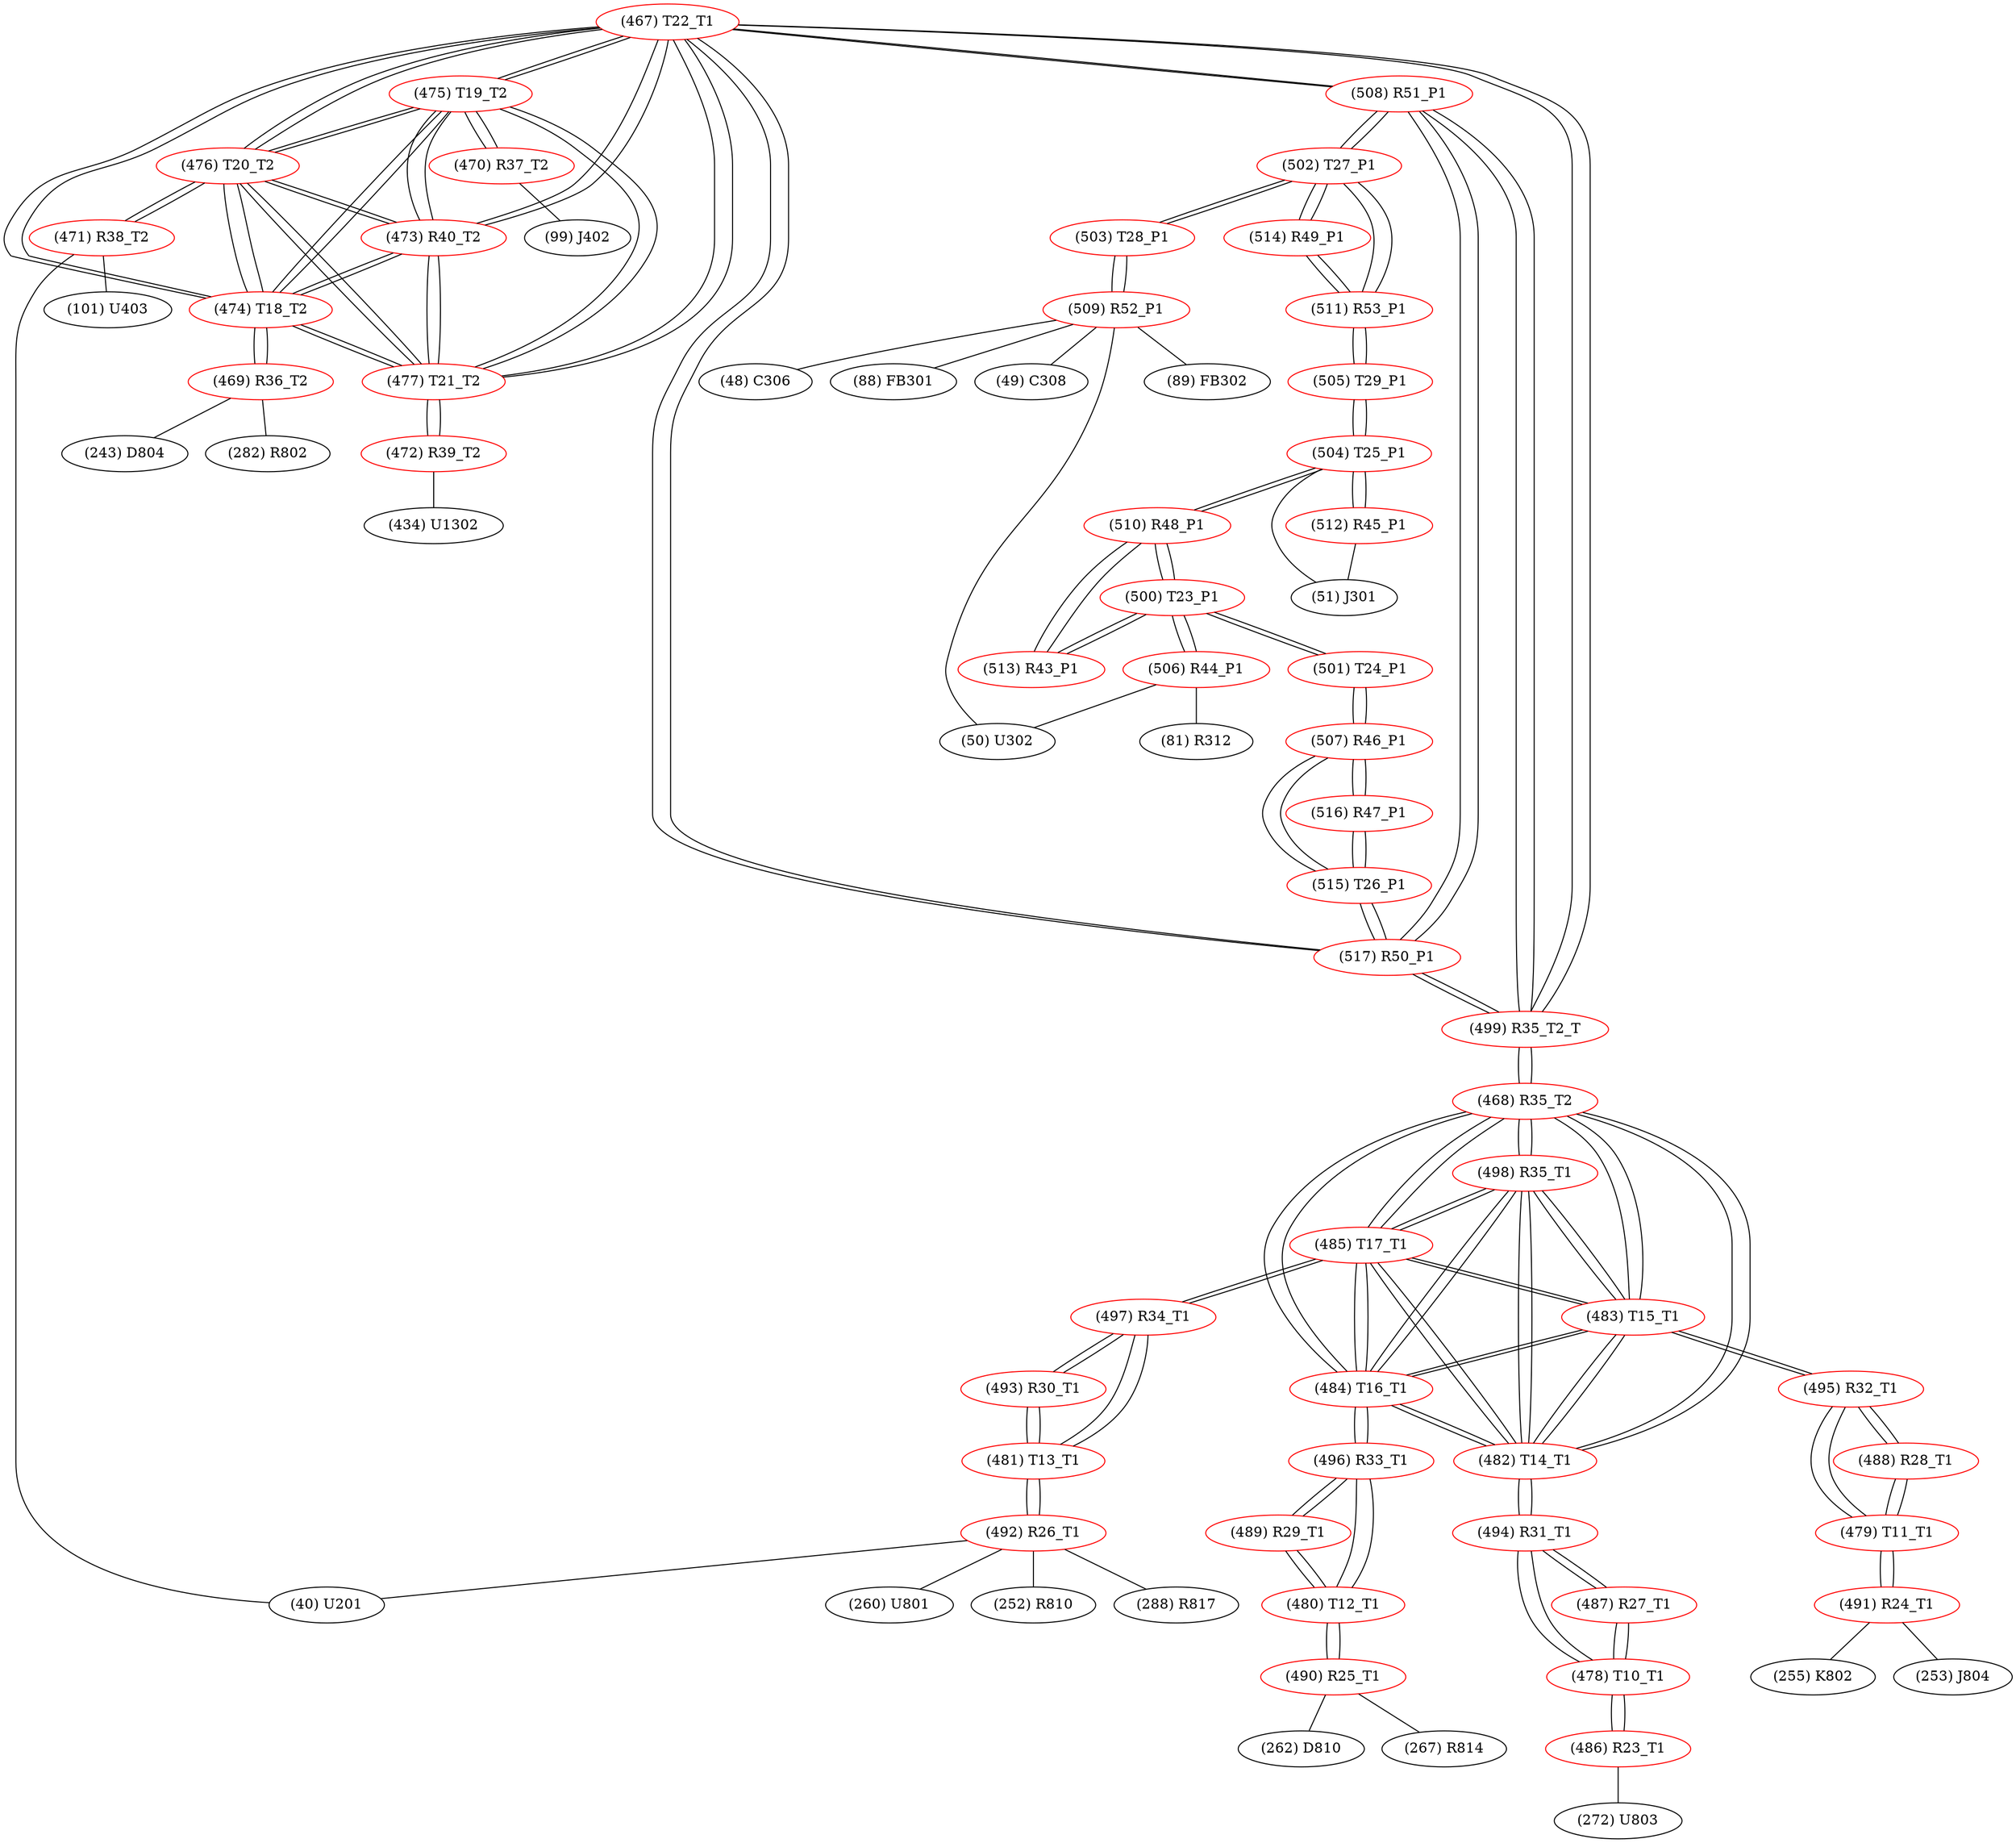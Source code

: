 graph {
	467 [label="(467) T22_T1" color=red]
	475 [label="(475) T19_T2"]
	476 [label="(476) T20_T2"]
	477 [label="(477) T21_T2"]
	474 [label="(474) T18_T2"]
	473 [label="(473) R40_T2"]
	508 [label="(508) R51_P1"]
	517 [label="(517) R50_P1"]
	499 [label="(499) R35_T2_T"]
	468 [label="(468) R35_T2" color=red]
	483 [label="(483) T15_T1"]
	484 [label="(484) T16_T1"]
	482 [label="(482) T14_T1"]
	485 [label="(485) T17_T1"]
	498 [label="(498) R35_T1"]
	499 [label="(499) R35_T2_T"]
	469 [label="(469) R36_T2" color=red]
	282 [label="(282) R802"]
	243 [label="(243) D804"]
	474 [label="(474) T18_T2"]
	470 [label="(470) R37_T2" color=red]
	99 [label="(99) J402"]
	475 [label="(475) T19_T2"]
	471 [label="(471) R38_T2" color=red]
	101 [label="(101) U403"]
	40 [label="(40) U201"]
	476 [label="(476) T20_T2"]
	472 [label="(472) R39_T2" color=red]
	434 [label="(434) U1302"]
	477 [label="(477) T21_T2"]
	473 [label="(473) R40_T2" color=red]
	475 [label="(475) T19_T2"]
	476 [label="(476) T20_T2"]
	477 [label="(477) T21_T2"]
	467 [label="(467) T22_T1"]
	474 [label="(474) T18_T2"]
	474 [label="(474) T18_T2" color=red]
	475 [label="(475) T19_T2"]
	476 [label="(476) T20_T2"]
	477 [label="(477) T21_T2"]
	467 [label="(467) T22_T1"]
	473 [label="(473) R40_T2"]
	469 [label="(469) R36_T2"]
	475 [label="(475) T19_T2" color=red]
	476 [label="(476) T20_T2"]
	477 [label="(477) T21_T2"]
	467 [label="(467) T22_T1"]
	474 [label="(474) T18_T2"]
	473 [label="(473) R40_T2"]
	470 [label="(470) R37_T2"]
	476 [label="(476) T20_T2" color=red]
	475 [label="(475) T19_T2"]
	477 [label="(477) T21_T2"]
	467 [label="(467) T22_T1"]
	474 [label="(474) T18_T2"]
	473 [label="(473) R40_T2"]
	471 [label="(471) R38_T2"]
	477 [label="(477) T21_T2" color=red]
	475 [label="(475) T19_T2"]
	476 [label="(476) T20_T2"]
	467 [label="(467) T22_T1"]
	474 [label="(474) T18_T2"]
	473 [label="(473) R40_T2"]
	472 [label="(472) R39_T2"]
	478 [label="(478) T10_T1" color=red]
	486 [label="(486) R23_T1"]
	487 [label="(487) R27_T1"]
	494 [label="(494) R31_T1"]
	479 [label="(479) T11_T1" color=red]
	491 [label="(491) R24_T1"]
	495 [label="(495) R32_T1"]
	488 [label="(488) R28_T1"]
	480 [label="(480) T12_T1" color=red]
	496 [label="(496) R33_T1"]
	489 [label="(489) R29_T1"]
	490 [label="(490) R25_T1"]
	481 [label="(481) T13_T1" color=red]
	493 [label="(493) R30_T1"]
	497 [label="(497) R34_T1"]
	492 [label="(492) R26_T1"]
	482 [label="(482) T14_T1" color=red]
	483 [label="(483) T15_T1"]
	484 [label="(484) T16_T1"]
	485 [label="(485) T17_T1"]
	468 [label="(468) R35_T2"]
	498 [label="(498) R35_T1"]
	494 [label="(494) R31_T1"]
	483 [label="(483) T15_T1" color=red]
	484 [label="(484) T16_T1"]
	482 [label="(482) T14_T1"]
	485 [label="(485) T17_T1"]
	468 [label="(468) R35_T2"]
	498 [label="(498) R35_T1"]
	495 [label="(495) R32_T1"]
	484 [label="(484) T16_T1" color=red]
	483 [label="(483) T15_T1"]
	482 [label="(482) T14_T1"]
	485 [label="(485) T17_T1"]
	468 [label="(468) R35_T2"]
	498 [label="(498) R35_T1"]
	496 [label="(496) R33_T1"]
	485 [label="(485) T17_T1" color=red]
	483 [label="(483) T15_T1"]
	484 [label="(484) T16_T1"]
	482 [label="(482) T14_T1"]
	468 [label="(468) R35_T2"]
	498 [label="(498) R35_T1"]
	497 [label="(497) R34_T1"]
	486 [label="(486) R23_T1" color=red]
	272 [label="(272) U803"]
	478 [label="(478) T10_T1"]
	487 [label="(487) R27_T1" color=red]
	478 [label="(478) T10_T1"]
	494 [label="(494) R31_T1"]
	488 [label="(488) R28_T1" color=red]
	495 [label="(495) R32_T1"]
	479 [label="(479) T11_T1"]
	489 [label="(489) R29_T1" color=red]
	496 [label="(496) R33_T1"]
	480 [label="(480) T12_T1"]
	490 [label="(490) R25_T1" color=red]
	262 [label="(262) D810"]
	267 [label="(267) R814"]
	480 [label="(480) T12_T1"]
	491 [label="(491) R24_T1" color=red]
	255 [label="(255) K802"]
	253 [label="(253) J804"]
	479 [label="(479) T11_T1"]
	492 [label="(492) R26_T1" color=red]
	288 [label="(288) R817"]
	260 [label="(260) U801"]
	40 [label="(40) U201"]
	252 [label="(252) R810"]
	481 [label="(481) T13_T1"]
	493 [label="(493) R30_T1" color=red]
	497 [label="(497) R34_T1"]
	481 [label="(481) T13_T1"]
	494 [label="(494) R31_T1" color=red]
	487 [label="(487) R27_T1"]
	478 [label="(478) T10_T1"]
	482 [label="(482) T14_T1"]
	495 [label="(495) R32_T1" color=red]
	483 [label="(483) T15_T1"]
	479 [label="(479) T11_T1"]
	488 [label="(488) R28_T1"]
	496 [label="(496) R33_T1" color=red]
	484 [label="(484) T16_T1"]
	480 [label="(480) T12_T1"]
	489 [label="(489) R29_T1"]
	497 [label="(497) R34_T1" color=red]
	485 [label="(485) T17_T1"]
	493 [label="(493) R30_T1"]
	481 [label="(481) T13_T1"]
	498 [label="(498) R35_T1" color=red]
	483 [label="(483) T15_T1"]
	484 [label="(484) T16_T1"]
	482 [label="(482) T14_T1"]
	485 [label="(485) T17_T1"]
	468 [label="(468) R35_T2"]
	499 [label="(499) R35_T2_T" color=red]
	468 [label="(468) R35_T2"]
	508 [label="(508) R51_P1"]
	517 [label="(517) R50_P1"]
	467 [label="(467) T22_T1"]
	500 [label="(500) T23_P1" color=red]
	510 [label="(510) R48_P1"]
	513 [label="(513) R43_P1"]
	501 [label="(501) T24_P1"]
	506 [label="(506) R44_P1"]
	501 [label="(501) T24_P1" color=red]
	507 [label="(507) R46_P1"]
	500 [label="(500) T23_P1"]
	502 [label="(502) T27_P1" color=red]
	508 [label="(508) R51_P1"]
	503 [label="(503) T28_P1"]
	511 [label="(511) R53_P1"]
	514 [label="(514) R49_P1"]
	503 [label="(503) T28_P1" color=red]
	509 [label="(509) R52_P1"]
	502 [label="(502) T27_P1"]
	504 [label="(504) T25_P1" color=red]
	505 [label="(505) T29_P1"]
	510 [label="(510) R48_P1"]
	512 [label="(512) R45_P1"]
	51 [label="(51) J301"]
	505 [label="(505) T29_P1" color=red]
	504 [label="(504) T25_P1"]
	511 [label="(511) R53_P1"]
	506 [label="(506) R44_P1" color=red]
	50 [label="(50) U302"]
	81 [label="(81) R312"]
	500 [label="(500) T23_P1"]
	507 [label="(507) R46_P1" color=red]
	515 [label="(515) T26_P1"]
	516 [label="(516) R47_P1"]
	501 [label="(501) T24_P1"]
	508 [label="(508) R51_P1" color=red]
	502 [label="(502) T27_P1"]
	517 [label="(517) R50_P1"]
	467 [label="(467) T22_T1"]
	499 [label="(499) R35_T2_T"]
	509 [label="(509) R52_P1" color=red]
	89 [label="(89) FB302"]
	50 [label="(50) U302"]
	48 [label="(48) C306"]
	88 [label="(88) FB301"]
	49 [label="(49) C308"]
	503 [label="(503) T28_P1"]
	510 [label="(510) R48_P1" color=red]
	504 [label="(504) T25_P1"]
	500 [label="(500) T23_P1"]
	513 [label="(513) R43_P1"]
	511 [label="(511) R53_P1" color=red]
	505 [label="(505) T29_P1"]
	502 [label="(502) T27_P1"]
	514 [label="(514) R49_P1"]
	512 [label="(512) R45_P1" color=red]
	504 [label="(504) T25_P1"]
	51 [label="(51) J301"]
	513 [label="(513) R43_P1" color=red]
	510 [label="(510) R48_P1"]
	500 [label="(500) T23_P1"]
	514 [label="(514) R49_P1" color=red]
	502 [label="(502) T27_P1"]
	511 [label="(511) R53_P1"]
	515 [label="(515) T26_P1" color=red]
	517 [label="(517) R50_P1"]
	507 [label="(507) R46_P1"]
	516 [label="(516) R47_P1"]
	516 [label="(516) R47_P1" color=red]
	515 [label="(515) T26_P1"]
	507 [label="(507) R46_P1"]
	517 [label="(517) R50_P1" color=red]
	515 [label="(515) T26_P1"]
	508 [label="(508) R51_P1"]
	467 [label="(467) T22_T1"]
	499 [label="(499) R35_T2_T"]
	467 -- 475
	467 -- 476
	467 -- 477
	467 -- 474
	467 -- 473
	467 -- 508
	467 -- 517
	467 -- 499
	468 -- 483
	468 -- 484
	468 -- 482
	468 -- 485
	468 -- 498
	468 -- 499
	469 -- 282
	469 -- 243
	469 -- 474
	470 -- 99
	470 -- 475
	471 -- 101
	471 -- 40
	471 -- 476
	472 -- 434
	472 -- 477
	473 -- 475
	473 -- 476
	473 -- 477
	473 -- 467
	473 -- 474
	474 -- 475
	474 -- 476
	474 -- 477
	474 -- 467
	474 -- 473
	474 -- 469
	475 -- 476
	475 -- 477
	475 -- 467
	475 -- 474
	475 -- 473
	475 -- 470
	476 -- 475
	476 -- 477
	476 -- 467
	476 -- 474
	476 -- 473
	476 -- 471
	477 -- 475
	477 -- 476
	477 -- 467
	477 -- 474
	477 -- 473
	477 -- 472
	478 -- 486
	478 -- 487
	478 -- 494
	479 -- 491
	479 -- 495
	479 -- 488
	480 -- 496
	480 -- 489
	480 -- 490
	481 -- 493
	481 -- 497
	481 -- 492
	482 -- 483
	482 -- 484
	482 -- 485
	482 -- 468
	482 -- 498
	482 -- 494
	483 -- 484
	483 -- 482
	483 -- 485
	483 -- 468
	483 -- 498
	483 -- 495
	484 -- 483
	484 -- 482
	484 -- 485
	484 -- 468
	484 -- 498
	484 -- 496
	485 -- 483
	485 -- 484
	485 -- 482
	485 -- 468
	485 -- 498
	485 -- 497
	486 -- 272
	486 -- 478
	487 -- 478
	487 -- 494
	488 -- 495
	488 -- 479
	489 -- 496
	489 -- 480
	490 -- 262
	490 -- 267
	490 -- 480
	491 -- 255
	491 -- 253
	491 -- 479
	492 -- 288
	492 -- 260
	492 -- 40
	492 -- 252
	492 -- 481
	493 -- 497
	493 -- 481
	494 -- 487
	494 -- 478
	494 -- 482
	495 -- 483
	495 -- 479
	495 -- 488
	496 -- 484
	496 -- 480
	496 -- 489
	497 -- 485
	497 -- 493
	497 -- 481
	498 -- 483
	498 -- 484
	498 -- 482
	498 -- 485
	498 -- 468
	499 -- 468
	499 -- 508
	499 -- 517
	499 -- 467
	500 -- 510
	500 -- 513
	500 -- 501
	500 -- 506
	501 -- 507
	501 -- 500
	502 -- 508
	502 -- 503
	502 -- 511
	502 -- 514
	503 -- 509
	503 -- 502
	504 -- 505
	504 -- 510
	504 -- 512
	504 -- 51
	505 -- 504
	505 -- 511
	506 -- 50
	506 -- 81
	506 -- 500
	507 -- 515
	507 -- 516
	507 -- 501
	508 -- 502
	508 -- 517
	508 -- 467
	508 -- 499
	509 -- 89
	509 -- 50
	509 -- 48
	509 -- 88
	509 -- 49
	509 -- 503
	510 -- 504
	510 -- 500
	510 -- 513
	511 -- 505
	511 -- 502
	511 -- 514
	512 -- 504
	512 -- 51
	513 -- 510
	513 -- 500
	514 -- 502
	514 -- 511
	515 -- 517
	515 -- 507
	515 -- 516
	516 -- 515
	516 -- 507
	517 -- 515
	517 -- 508
	517 -- 467
	517 -- 499
}